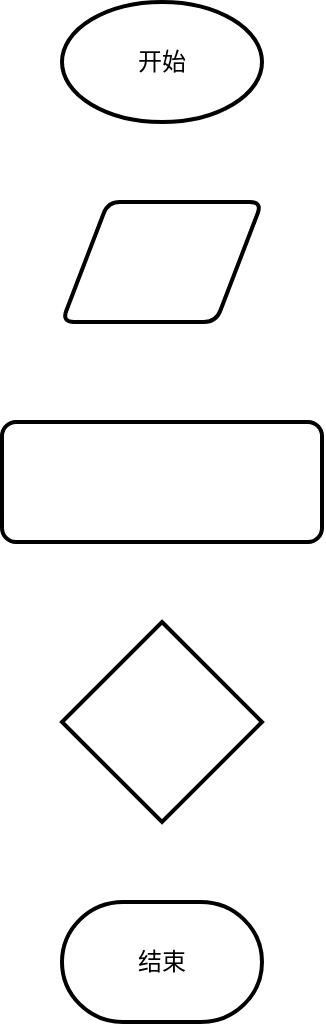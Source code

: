 <mxfile version="23.1.5" type="github">
  <diagram name="第 1 页" id="DFeqoX7XoJ7h4Axd3I3a">
    <mxGraphModel dx="1434" dy="758" grid="1" gridSize="10" guides="1" tooltips="1" connect="1" arrows="1" fold="1" page="1" pageScale="1" pageWidth="827" pageHeight="1169" math="0" shadow="0">
      <root>
        <mxCell id="0" />
        <mxCell id="1" parent="0" />
        <mxCell id="LbwR-upbL5ASRbwtkVor-2" value="开始" style="strokeWidth=2;html=1;shape=mxgraph.flowchart.start_1;whiteSpace=wrap;" vertex="1" parent="1">
          <mxGeometry x="190" y="120" width="100" height="60" as="geometry" />
        </mxCell>
        <mxCell id="LbwR-upbL5ASRbwtkVor-3" value="结束" style="strokeWidth=2;html=1;shape=mxgraph.flowchart.terminator;whiteSpace=wrap;" vertex="1" parent="1">
          <mxGeometry x="190" y="570" width="100" height="60" as="geometry" />
        </mxCell>
        <mxCell id="LbwR-upbL5ASRbwtkVor-4" value="" style="rounded=1;whiteSpace=wrap;html=1;absoluteArcSize=1;arcSize=14;strokeWidth=2;" vertex="1" parent="1">
          <mxGeometry x="160" y="330" width="160" height="60" as="geometry" />
        </mxCell>
        <mxCell id="LbwR-upbL5ASRbwtkVor-5" value="" style="strokeWidth=2;html=1;shape=mxgraph.flowchart.decision;whiteSpace=wrap;" vertex="1" parent="1">
          <mxGeometry x="190" y="430" width="100" height="100" as="geometry" />
        </mxCell>
        <mxCell id="LbwR-upbL5ASRbwtkVor-6" value="" style="shape=parallelogram;html=1;strokeWidth=2;perimeter=parallelogramPerimeter;whiteSpace=wrap;rounded=1;arcSize=12;size=0.23;" vertex="1" parent="1">
          <mxGeometry x="190" y="220" width="100" height="60" as="geometry" />
        </mxCell>
      </root>
    </mxGraphModel>
  </diagram>
</mxfile>
